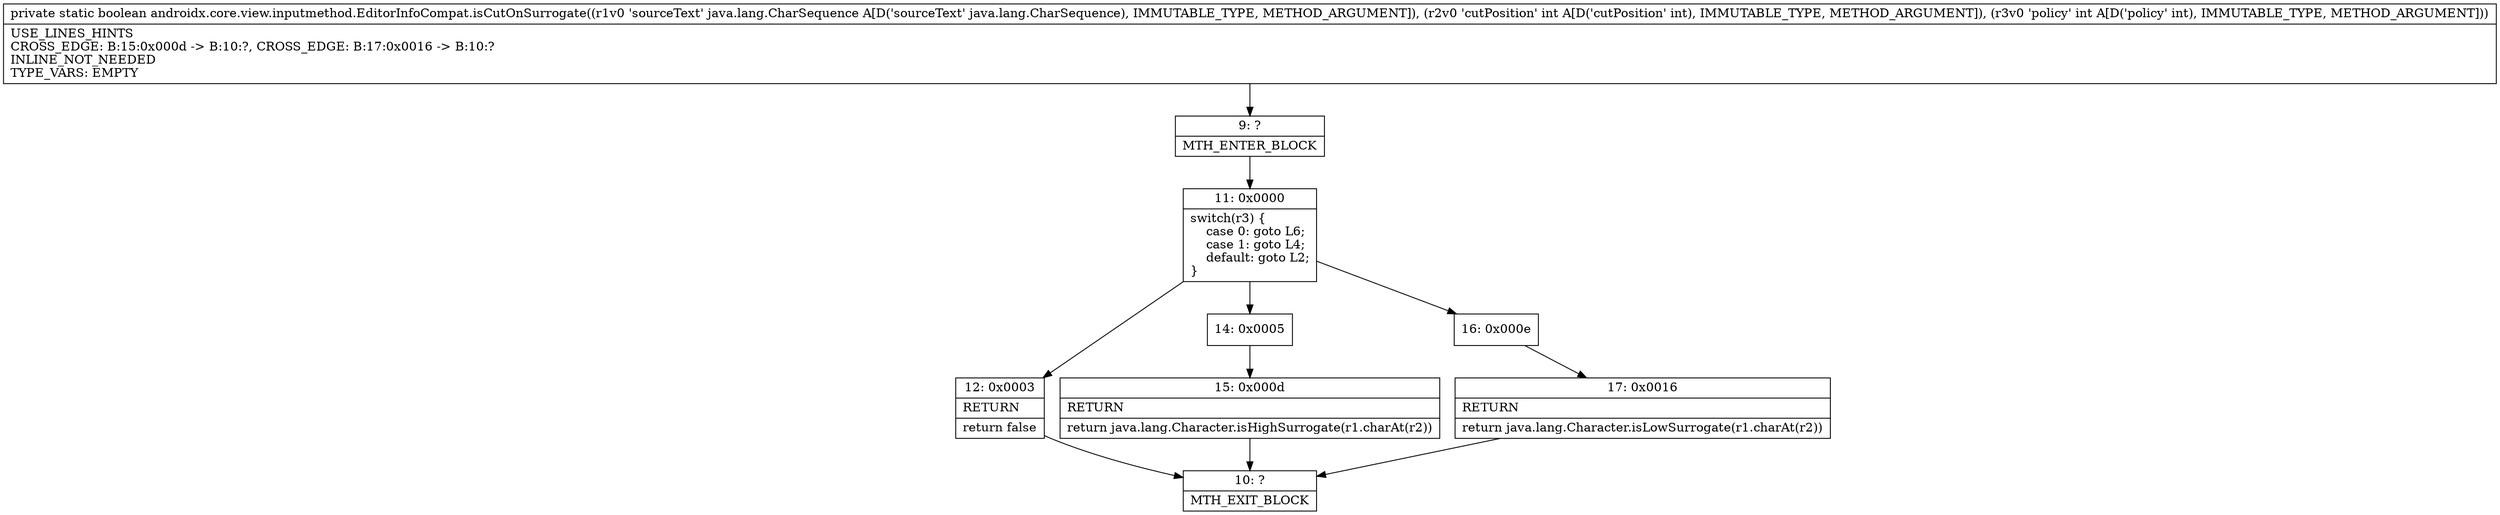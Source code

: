 digraph "CFG forandroidx.core.view.inputmethod.EditorInfoCompat.isCutOnSurrogate(Ljava\/lang\/CharSequence;II)Z" {
Node_9 [shape=record,label="{9\:\ ?|MTH_ENTER_BLOCK\l}"];
Node_11 [shape=record,label="{11\:\ 0x0000|switch(r3) \{\l    case 0: goto L6;\l    case 1: goto L4;\l    default: goto L2;\l\}\l}"];
Node_12 [shape=record,label="{12\:\ 0x0003|RETURN\l|return false\l}"];
Node_10 [shape=record,label="{10\:\ ?|MTH_EXIT_BLOCK\l}"];
Node_14 [shape=record,label="{14\:\ 0x0005}"];
Node_15 [shape=record,label="{15\:\ 0x000d|RETURN\l|return java.lang.Character.isHighSurrogate(r1.charAt(r2))\l}"];
Node_16 [shape=record,label="{16\:\ 0x000e}"];
Node_17 [shape=record,label="{17\:\ 0x0016|RETURN\l|return java.lang.Character.isLowSurrogate(r1.charAt(r2))\l}"];
MethodNode[shape=record,label="{private static boolean androidx.core.view.inputmethod.EditorInfoCompat.isCutOnSurrogate((r1v0 'sourceText' java.lang.CharSequence A[D('sourceText' java.lang.CharSequence), IMMUTABLE_TYPE, METHOD_ARGUMENT]), (r2v0 'cutPosition' int A[D('cutPosition' int), IMMUTABLE_TYPE, METHOD_ARGUMENT]), (r3v0 'policy' int A[D('policy' int), IMMUTABLE_TYPE, METHOD_ARGUMENT]))  | USE_LINES_HINTS\lCROSS_EDGE: B:15:0x000d \-\> B:10:?, CROSS_EDGE: B:17:0x0016 \-\> B:10:?\lINLINE_NOT_NEEDED\lTYPE_VARS: EMPTY\l}"];
MethodNode -> Node_9;Node_9 -> Node_11;
Node_11 -> Node_12;
Node_11 -> Node_14;
Node_11 -> Node_16;
Node_12 -> Node_10;
Node_14 -> Node_15;
Node_15 -> Node_10;
Node_16 -> Node_17;
Node_17 -> Node_10;
}

